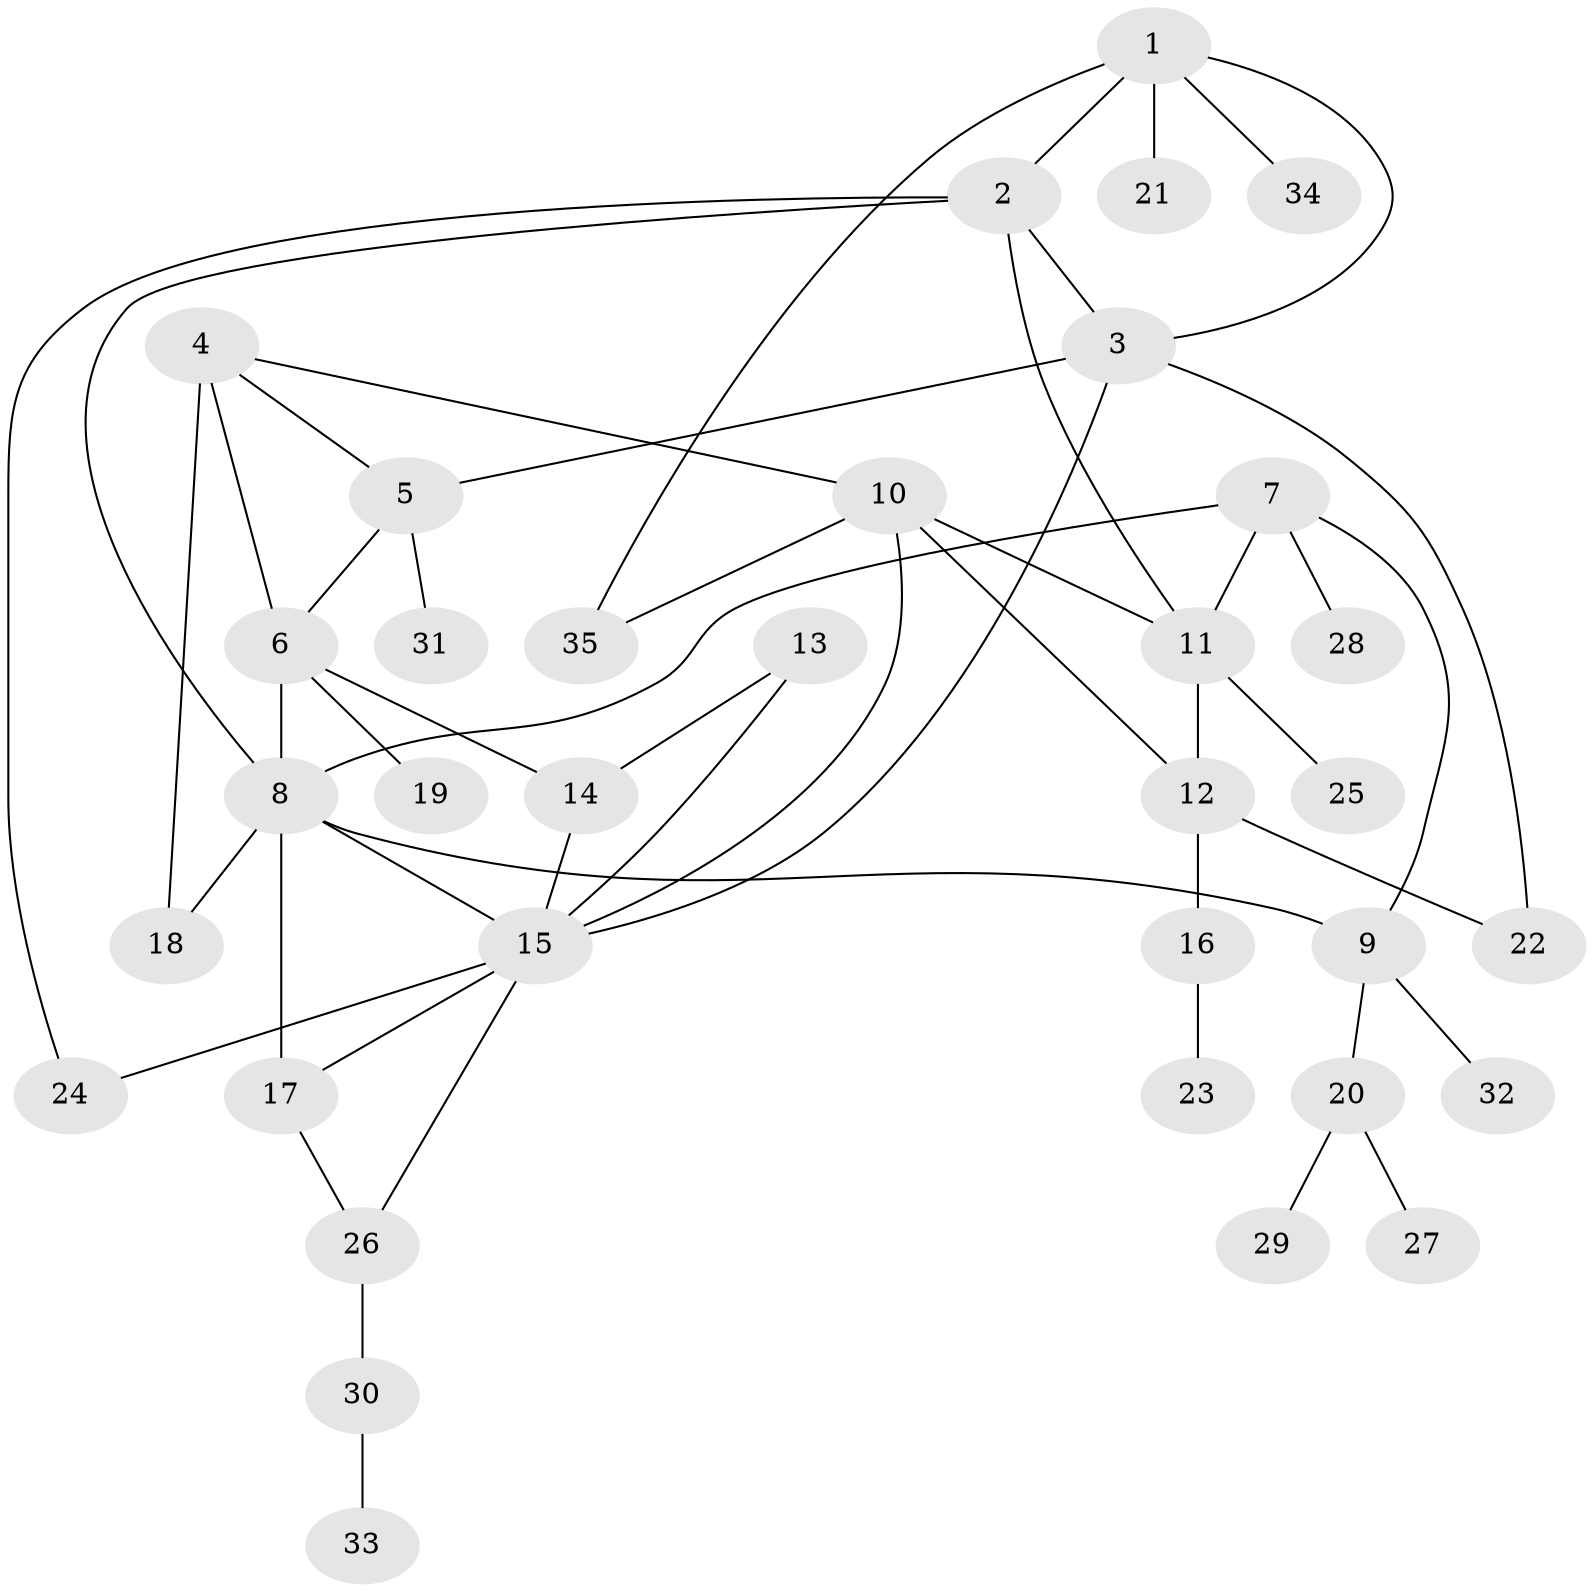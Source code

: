 // original degree distribution, {6: 0.043478260869565216, 5: 0.07246376811594203, 8: 0.014492753623188406, 7: 0.014492753623188406, 10: 0.028985507246376812, 3: 0.043478260869565216, 4: 0.043478260869565216, 9: 0.014492753623188406, 1: 0.5507246376811594, 2: 0.17391304347826086}
// Generated by graph-tools (version 1.1) at 2025/37/03/09/25 02:37:20]
// undirected, 35 vertices, 51 edges
graph export_dot {
graph [start="1"]
  node [color=gray90,style=filled];
  1;
  2;
  3;
  4;
  5;
  6;
  7;
  8;
  9;
  10;
  11;
  12;
  13;
  14;
  15;
  16;
  17;
  18;
  19;
  20;
  21;
  22;
  23;
  24;
  25;
  26;
  27;
  28;
  29;
  30;
  31;
  32;
  33;
  34;
  35;
  1 -- 2 [weight=1.0];
  1 -- 3 [weight=1.0];
  1 -- 21 [weight=1.0];
  1 -- 34 [weight=1.0];
  1 -- 35 [weight=1.0];
  2 -- 3 [weight=1.0];
  2 -- 8 [weight=1.0];
  2 -- 11 [weight=5.0];
  2 -- 24 [weight=1.0];
  3 -- 5 [weight=1.0];
  3 -- 15 [weight=1.0];
  3 -- 22 [weight=1.0];
  4 -- 5 [weight=1.0];
  4 -- 6 [weight=1.0];
  4 -- 10 [weight=1.0];
  4 -- 18 [weight=4.0];
  5 -- 6 [weight=1.0];
  5 -- 31 [weight=1.0];
  6 -- 8 [weight=1.0];
  6 -- 14 [weight=1.0];
  6 -- 19 [weight=2.0];
  7 -- 8 [weight=1.0];
  7 -- 9 [weight=1.0];
  7 -- 11 [weight=1.0];
  7 -- 28 [weight=1.0];
  8 -- 9 [weight=1.0];
  8 -- 15 [weight=1.0];
  8 -- 17 [weight=3.0];
  8 -- 18 [weight=1.0];
  9 -- 20 [weight=1.0];
  9 -- 32 [weight=1.0];
  10 -- 11 [weight=1.0];
  10 -- 12 [weight=1.0];
  10 -- 15 [weight=1.0];
  10 -- 35 [weight=1.0];
  11 -- 12 [weight=1.0];
  11 -- 25 [weight=1.0];
  12 -- 16 [weight=1.0];
  12 -- 22 [weight=1.0];
  13 -- 14 [weight=1.0];
  13 -- 15 [weight=1.0];
  14 -- 15 [weight=1.0];
  15 -- 17 [weight=1.0];
  15 -- 24 [weight=1.0];
  15 -- 26 [weight=1.0];
  16 -- 23 [weight=1.0];
  17 -- 26 [weight=1.0];
  20 -- 27 [weight=1.0];
  20 -- 29 [weight=1.0];
  26 -- 30 [weight=1.0];
  30 -- 33 [weight=1.0];
}
